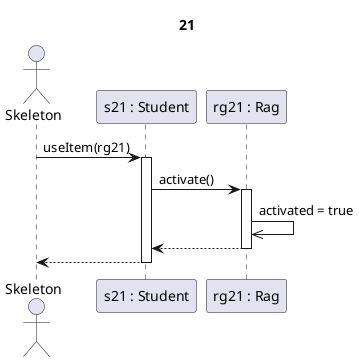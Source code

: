 @startuml activate_Rag

title 21

actor Skeleton as sk
participant "s21 : Student" as s
participant "rg21 : Rag" as rg

sk->s ++: useItem(rg21)
s->rg ++: activate()

rg->>rg : activated = true

rg-->s --:

s-->sk --:

@enduml